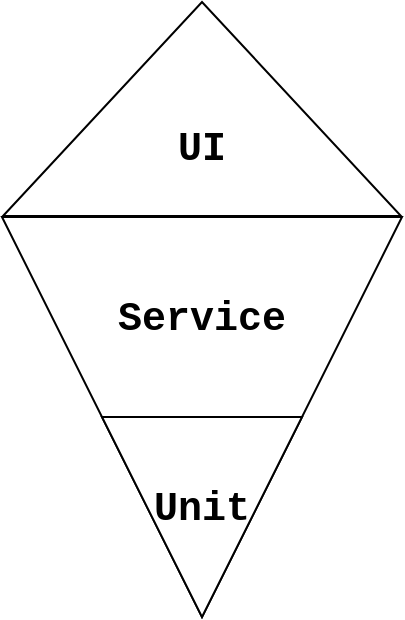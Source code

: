 <mxfile version="15.4.1" type="device"><diagram id="5t-o5bJs9ubrLff-2e23" name="Page-1"><mxGraphModel dx="815" dy="507" grid="1" gridSize="10" guides="1" tooltips="1" connect="1" arrows="1" fold="1" page="1" pageScale="1" pageWidth="827" pageHeight="1169" math="0" shadow="0"><root><mxCell id="0"/><mxCell id="1" parent="0"/><mxCell id="a8k80BqaTVXmwJvDuMRA-3" value="" style="triangle;whiteSpace=wrap;html=1;rotation=-90;flipH=0;rounded=0;" vertex="1" parent="1"><mxGeometry x="76.5" y="-30" width="107" height="199" as="geometry"/></mxCell><mxCell id="a8k80BqaTVXmwJvDuMRA-4" value="" style="triangle;whiteSpace=wrap;html=1;rotation=-90;flipH=1;" vertex="1" parent="1"><mxGeometry x="30" y="123.5" width="200" height="200" as="geometry"/></mxCell><mxCell id="a8k80BqaTVXmwJvDuMRA-1" value="" style="triangle;whiteSpace=wrap;html=1;rotation=-90;flipH=1;" vertex="1" parent="1"><mxGeometry x="80" y="223.5" width="100" height="100" as="geometry"/></mxCell><mxCell id="a8k80BqaTVXmwJvDuMRA-5" value="UI" style="text;html=1;strokeColor=none;fillColor=none;align=center;verticalAlign=middle;whiteSpace=wrap;rounded=0;fontFamily=Courier New;fontSize=20;fontStyle=1;flipH=1;" vertex="1" parent="1"><mxGeometry x="100" y="73.5" width="60" height="30" as="geometry"/></mxCell><mxCell id="a8k80BqaTVXmwJvDuMRA-6" value="Service" style="text;html=1;strokeColor=none;fillColor=none;align=center;verticalAlign=middle;whiteSpace=wrap;rounded=0;fontFamily=Courier New;fontSize=20;fontStyle=1" vertex="1" parent="1"><mxGeometry x="100" y="158.5" width="60" height="30" as="geometry"/></mxCell><mxCell id="a8k80BqaTVXmwJvDuMRA-7" value="Unit" style="text;html=1;strokeColor=none;fillColor=none;align=center;verticalAlign=middle;whiteSpace=wrap;rounded=0;fontFamily=Courier New;fontSize=20;fontStyle=1" vertex="1" parent="1"><mxGeometry x="100" y="253.5" width="60" height="30" as="geometry"/></mxCell></root></mxGraphModel></diagram></mxfile>